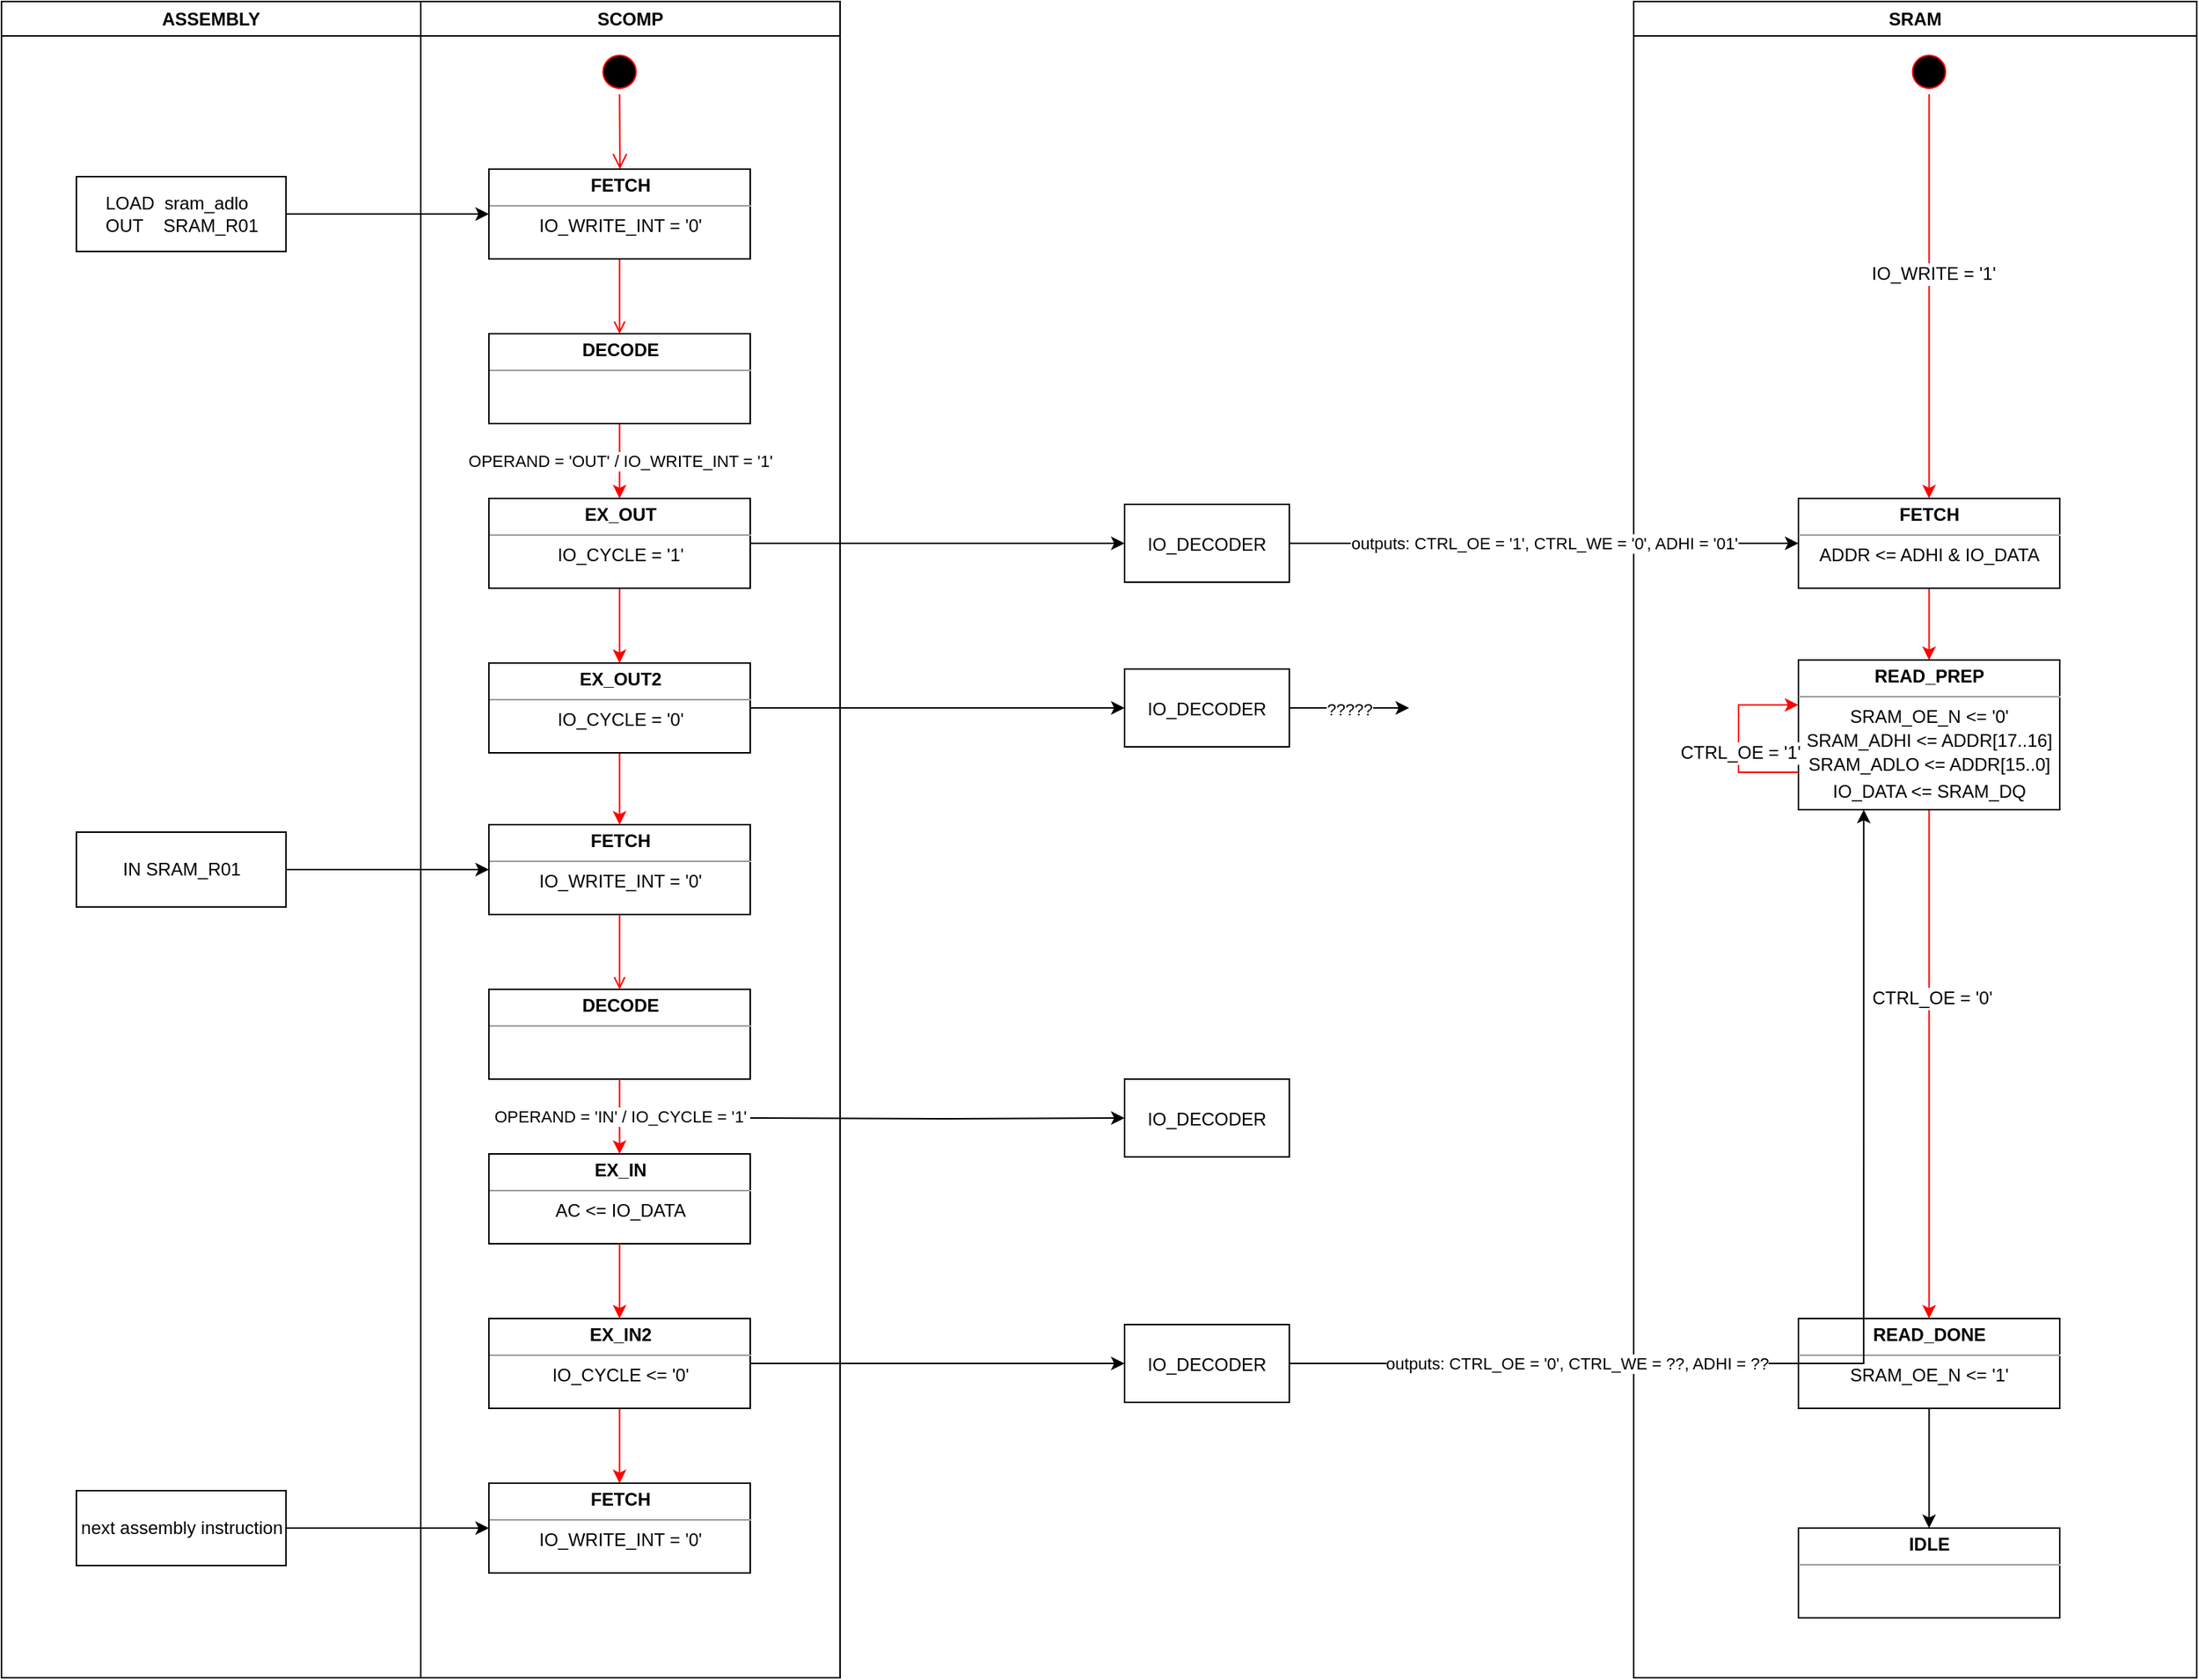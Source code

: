 <mxfile version="12.8.6" type="github">
  <diagram name="Page-1" id="e7e014a7-5840-1c2e-5031-d8a46d1fe8dd">
    <mxGraphModel dx="2595" dy="1370" grid="1" gridSize="10" guides="1" tooltips="1" connect="1" arrows="1" fold="1" page="1" pageScale="1" pageWidth="1169" pageHeight="826" background="#ffffff" math="0" shadow="0">
      <root>
        <mxCell id="0" />
        <mxCell id="1" parent="0" />
        <mxCell id="2" value="SCOMP" style="swimlane;whiteSpace=wrap" parent="1" vertex="1">
          <mxGeometry x="420" y="100" width="280" height="1120" as="geometry" />
        </mxCell>
        <mxCell id="5" value="" style="ellipse;shape=startState;fillColor=#000000;strokeColor=#ff0000;" parent="2" vertex="1">
          <mxGeometry x="117.75" y="32" width="30" height="30" as="geometry" />
        </mxCell>
        <mxCell id="6" value="" style="edgeStyle=elbowEdgeStyle;elbow=horizontal;verticalAlign=bottom;endArrow=open;endSize=8;strokeColor=#FF0000;endFill=1;rounded=0;entryX=0.5;entryY=0;entryDx=0;entryDy=0;" parent="2" source="5" target="Co9Gi3_E3SCXwAq7SIvH-22" edge="1">
          <mxGeometry x="100" y="40" as="geometry">
            <mxPoint x="115.5" y="110" as="targetPoint" />
          </mxGeometry>
        </mxCell>
        <mxCell id="9" value="" style="endArrow=open;strokeColor=#FF0000;endFill=1;rounded=0;exitX=0.5;exitY=1;exitDx=0;exitDy=0;entryX=0.5;entryY=0;entryDx=0;entryDy=0;" parent="2" source="Co9Gi3_E3SCXwAq7SIvH-22" target="Co9Gi3_E3SCXwAq7SIvH-23" edge="1">
          <mxGeometry relative="1" as="geometry">
            <mxPoint x="115" y="160" as="sourcePoint" />
            <mxPoint x="115" y="220" as="targetPoint" />
          </mxGeometry>
        </mxCell>
        <mxCell id="pEWpaoVUFj4DM4t8XL7W-42" value="" style="edgeStyle=orthogonalEdgeStyle;rounded=0;orthogonalLoop=1;jettySize=auto;html=1;exitX=0.5;exitY=1;exitDx=0;exitDy=0;entryX=0.5;entryY=0;entryDx=0;entryDy=0;strokeColor=#FF0000;" parent="2" source="Co9Gi3_E3SCXwAq7SIvH-24" target="Co9Gi3_E3SCXwAq7SIvH-27" edge="1">
          <mxGeometry relative="1" as="geometry">
            <mxPoint x="115" y="375" as="sourcePoint" />
            <mxPoint x="132.853" y="462" as="targetPoint" />
          </mxGeometry>
        </mxCell>
        <mxCell id="Co9Gi3_E3SCXwAq7SIvH-22" value="&lt;p style=&quot;margin: 4px 0px 0px&quot;&gt;&lt;b&gt;FETCH&lt;/b&gt;&lt;/p&gt;&lt;hr size=&quot;1&quot;&gt;&lt;div style=&quot;height: 2px&quot;&gt;IO_WRITE_INT = &#39;0&#39;&lt;/div&gt;" style="verticalAlign=top;align=center;overflow=fill;fontSize=12;fontFamily=Helvetica;html=1;" parent="2" vertex="1">
          <mxGeometry x="45.5" y="112" width="174.5" height="60" as="geometry" />
        </mxCell>
        <mxCell id="Co9Gi3_E3SCXwAq7SIvH-25" value="OPERAND = &#39;OUT&#39; / IO_WRITE_INT = &#39;1&#39;" style="edgeStyle=orthogonalEdgeStyle;rounded=0;orthogonalLoop=1;jettySize=auto;html=1;strokeColor=#FF0000;" parent="2" source="Co9Gi3_E3SCXwAq7SIvH-23" target="Co9Gi3_E3SCXwAq7SIvH-24" edge="1">
          <mxGeometry relative="1" as="geometry" />
        </mxCell>
        <mxCell id="Co9Gi3_E3SCXwAq7SIvH-23" value="&lt;p style=&quot;margin: 4px 0px 0px&quot;&gt;&lt;b&gt;DECODE&lt;/b&gt;&lt;/p&gt;&lt;hr size=&quot;1&quot;&gt;&lt;div style=&quot;height: 2px&quot;&gt;&lt;br&gt;&lt;/div&gt;" style="verticalAlign=top;align=center;overflow=fill;fontSize=12;fontFamily=Helvetica;html=1;" parent="2" vertex="1">
          <mxGeometry x="45.5" y="222" width="174.5" height="60" as="geometry" />
        </mxCell>
        <mxCell id="Co9Gi3_E3SCXwAq7SIvH-24" value="&lt;p style=&quot;margin: 4px 0px 0px&quot;&gt;&lt;b&gt;EX_OUT&lt;/b&gt;&lt;/p&gt;&lt;hr size=&quot;1&quot;&gt;&lt;div style=&quot;height: 2px&quot;&gt;IO_CYCLE = &#39;1&#39;&lt;/div&gt;" style="verticalAlign=top;align=center;overflow=fill;fontSize=12;fontFamily=Helvetica;html=1;" parent="2" vertex="1">
          <mxGeometry x="45.5" y="332" width="174.5" height="60" as="geometry" />
        </mxCell>
        <mxCell id="Co9Gi3_E3SCXwAq7SIvH-39" value="" style="edgeStyle=orthogonalEdgeStyle;rounded=0;orthogonalLoop=1;jettySize=auto;html=1;strokeColor=#FF0000;" parent="2" source="Co9Gi3_E3SCXwAq7SIvH-27" target="Co9Gi3_E3SCXwAq7SIvH-34" edge="1">
          <mxGeometry relative="1" as="geometry" />
        </mxCell>
        <mxCell id="Co9Gi3_E3SCXwAq7SIvH-27" value="&lt;p style=&quot;margin: 4px 0px 0px&quot;&gt;&lt;b&gt;EX_OUT2&lt;/b&gt;&lt;/p&gt;&lt;hr size=&quot;1&quot;&gt;&lt;div style=&quot;height: 2px&quot;&gt;IO_CYCLE = &#39;0&#39;&lt;/div&gt;" style="verticalAlign=top;align=center;overflow=fill;fontSize=12;fontFamily=Helvetica;html=1;" parent="2" vertex="1">
          <mxGeometry x="45.5" y="442" width="174.5" height="60" as="geometry" />
        </mxCell>
        <mxCell id="Co9Gi3_E3SCXwAq7SIvH-34" value="&lt;p style=&quot;margin: 4px 0px 0px&quot;&gt;&lt;b&gt;FETCH&lt;/b&gt;&lt;/p&gt;&lt;hr size=&quot;1&quot;&gt;&lt;div style=&quot;height: 2px&quot;&gt;IO_WRITE_INT = &#39;0&#39;&lt;/div&gt;" style="verticalAlign=top;align=center;overflow=fill;fontSize=12;fontFamily=Helvetica;html=1;" parent="2" vertex="1">
          <mxGeometry x="45.5" y="550" width="174.5" height="60" as="geometry" />
        </mxCell>
        <mxCell id="Co9Gi3_E3SCXwAq7SIvH-36" value="&lt;p style=&quot;margin: 4px 0px 0px&quot;&gt;&lt;b&gt;DECODE&lt;/b&gt;&lt;/p&gt;&lt;hr size=&quot;1&quot;&gt;&lt;div style=&quot;height: 2px&quot;&gt;&lt;br&gt;&lt;/div&gt;" style="verticalAlign=top;align=center;overflow=fill;fontSize=12;fontFamily=Helvetica;html=1;" parent="2" vertex="1">
          <mxGeometry x="45.5" y="660" width="174.5" height="60" as="geometry" />
        </mxCell>
        <mxCell id="Co9Gi3_E3SCXwAq7SIvH-32" value="" style="endArrow=open;strokeColor=#FF0000;endFill=1;rounded=0;exitX=0.5;exitY=1;exitDx=0;exitDy=0;entryX=0.5;entryY=0;entryDx=0;entryDy=0;" parent="2" source="Co9Gi3_E3SCXwAq7SIvH-34" target="Co9Gi3_E3SCXwAq7SIvH-36" edge="1">
          <mxGeometry relative="1" as="geometry">
            <mxPoint x="-305" y="498" as="sourcePoint" />
            <mxPoint x="-305" y="558" as="targetPoint" />
          </mxGeometry>
        </mxCell>
        <mxCell id="Co9Gi3_E3SCXwAq7SIvH-37" value="&lt;p style=&quot;margin: 4px 0px 0px&quot;&gt;&lt;b&gt;EX_IN&lt;/b&gt;&lt;/p&gt;&lt;hr size=&quot;1&quot;&gt;&lt;div style=&quot;height: 2px&quot;&gt;AC &amp;lt;= IO_DATA&lt;/div&gt;" style="verticalAlign=top;align=center;overflow=fill;fontSize=12;fontFamily=Helvetica;html=1;" parent="2" vertex="1">
          <mxGeometry x="45.5" y="770" width="174.5" height="60" as="geometry" />
        </mxCell>
        <mxCell id="Co9Gi3_E3SCXwAq7SIvH-35" value="OPERAND = &#39;IN&#39; / IO_CYCLE = &#39;1&#39;" style="edgeStyle=orthogonalEdgeStyle;rounded=0;orthogonalLoop=1;jettySize=auto;html=1;strokeColor=#FF0000;" parent="2" source="Co9Gi3_E3SCXwAq7SIvH-36" target="Co9Gi3_E3SCXwAq7SIvH-37" edge="1">
          <mxGeometry relative="1" as="geometry" />
        </mxCell>
        <mxCell id="Co9Gi3_E3SCXwAq7SIvH-46" value="" style="edgeStyle=orthogonalEdgeStyle;rounded=0;orthogonalLoop=1;jettySize=auto;html=1;strokeColor=#FF0000;" parent="2" source="Co9Gi3_E3SCXwAq7SIvH-38" target="Co9Gi3_E3SCXwAq7SIvH-45" edge="1">
          <mxGeometry relative="1" as="geometry" />
        </mxCell>
        <mxCell id="Co9Gi3_E3SCXwAq7SIvH-38" value="&lt;p style=&quot;margin: 4px 0px 0px&quot;&gt;&lt;b&gt;EX_IN2&lt;/b&gt;&lt;/p&gt;&lt;hr size=&quot;1&quot;&gt;&lt;div style=&quot;height: 2px&quot;&gt;IO_CYCLE &amp;lt;= &#39;0&#39;&lt;/div&gt;" style="verticalAlign=top;align=center;overflow=fill;fontSize=12;fontFamily=Helvetica;html=1;" parent="2" vertex="1">
          <mxGeometry x="45.5" y="880" width="174.5" height="60" as="geometry" />
        </mxCell>
        <mxCell id="Co9Gi3_E3SCXwAq7SIvH-33" value="" style="edgeStyle=orthogonalEdgeStyle;rounded=0;orthogonalLoop=1;jettySize=auto;html=1;exitX=0.5;exitY=1;exitDx=0;exitDy=0;entryX=0.5;entryY=0;entryDx=0;entryDy=0;strokeColor=#FF0000;" parent="2" source="Co9Gi3_E3SCXwAq7SIvH-37" target="Co9Gi3_E3SCXwAq7SIvH-38" edge="1">
          <mxGeometry relative="1" as="geometry">
            <mxPoint x="-305" y="713" as="sourcePoint" />
            <mxPoint x="-287.147" y="800" as="targetPoint" />
          </mxGeometry>
        </mxCell>
        <mxCell id="Co9Gi3_E3SCXwAq7SIvH-45" value="&lt;p style=&quot;margin: 4px 0px 0px&quot;&gt;&lt;b&gt;FETCH&lt;/b&gt;&lt;/p&gt;&lt;hr size=&quot;1&quot;&gt;&lt;div style=&quot;height: 2px&quot;&gt;IO_WRITE_INT = &#39;0&#39;&lt;/div&gt;" style="verticalAlign=top;align=center;overflow=fill;fontSize=12;fontFamily=Helvetica;html=1;" parent="2" vertex="1">
          <mxGeometry x="45.5" y="990" width="174.5" height="60" as="geometry" />
        </mxCell>
        <mxCell id="3" value="SRAM" style="swimlane;whiteSpace=wrap" parent="1" vertex="1">
          <mxGeometry x="1230" y="100" width="376" height="1120" as="geometry" />
        </mxCell>
        <mxCell id="Co9Gi3_E3SCXwAq7SIvH-57" value="" style="edgeStyle=orthogonalEdgeStyle;rounded=0;orthogonalLoop=1;jettySize=auto;html=1;strokeColor=#FF0000;" parent="3" source="Co9Gi3_E3SCXwAq7SIvH-51" target="Co9Gi3_E3SCXwAq7SIvH-56" edge="1">
          <mxGeometry relative="1" as="geometry" />
        </mxCell>
        <mxCell id="Co9Gi3_E3SCXwAq7SIvH-51" value="&lt;p style=&quot;margin: 4px 0px 0px&quot;&gt;&lt;b&gt;FETCH&lt;/b&gt;&lt;/p&gt;&lt;hr size=&quot;1&quot;&gt;&lt;div style=&quot;height: 2px&quot;&gt;ADDR &amp;lt;= ADHI &amp;amp; IO_DATA&lt;/div&gt;" style="verticalAlign=top;align=center;overflow=fill;fontSize=12;fontFamily=Helvetica;html=1;" parent="3" vertex="1">
          <mxGeometry x="110" y="332" width="174.5" height="60" as="geometry" />
        </mxCell>
        <mxCell id="Co9Gi3_E3SCXwAq7SIvH-54" value="" style="edgeStyle=orthogonalEdgeStyle;rounded=0;orthogonalLoop=1;jettySize=auto;html=1;strokeColor=#FF0000;entryX=0.5;entryY=0;entryDx=0;entryDy=0;" parent="3" source="Co9Gi3_E3SCXwAq7SIvH-52" target="Co9Gi3_E3SCXwAq7SIvH-51" edge="1">
          <mxGeometry relative="1" as="geometry">
            <mxPoint x="197.286" y="112.0" as="targetPoint" />
          </mxGeometry>
        </mxCell>
        <mxCell id="Co9Gi3_E3SCXwAq7SIvH-58" value="IO_WRITE = &#39;1&#39;" style="text;html=1;align=center;verticalAlign=middle;resizable=0;points=[];labelBackgroundColor=#ffffff;" parent="Co9Gi3_E3SCXwAq7SIvH-54" vertex="1" connectable="0">
          <mxGeometry x="-0.111" y="2" relative="1" as="geometry">
            <mxPoint as="offset" />
          </mxGeometry>
        </mxCell>
        <mxCell id="Co9Gi3_E3SCXwAq7SIvH-52" value="" style="ellipse;shape=startState;fillColor=#000000;strokeColor=#ff0000;" parent="3" vertex="1">
          <mxGeometry x="182.25" y="32" width="30" height="30" as="geometry" />
        </mxCell>
        <mxCell id="Co9Gi3_E3SCXwAq7SIvH-61" value="" style="edgeStyle=orthogonalEdgeStyle;rounded=0;orthogonalLoop=1;jettySize=auto;html=1;strokeColor=#FF0000;" parent="3" source="Co9Gi3_E3SCXwAq7SIvH-56" target="Co9Gi3_E3SCXwAq7SIvH-60" edge="1">
          <mxGeometry relative="1" as="geometry" />
        </mxCell>
        <mxCell id="Co9Gi3_E3SCXwAq7SIvH-77" value="CTRL_OE = &#39;0&#39;" style="text;html=1;align=center;verticalAlign=middle;resizable=0;points=[];labelBackgroundColor=#ffffff;" parent="Co9Gi3_E3SCXwAq7SIvH-61" vertex="1" connectable="0">
          <mxGeometry x="-0.261" y="1" relative="1" as="geometry">
            <mxPoint as="offset" />
          </mxGeometry>
        </mxCell>
        <mxCell id="Co9Gi3_E3SCXwAq7SIvH-56" value="&lt;p style=&quot;margin: 4px 0px 0px&quot;&gt;&lt;b&gt;READ_PREP&lt;/b&gt;&lt;/p&gt;&lt;hr size=&quot;1&quot;&gt;&lt;div style=&quot;height: 2px&quot;&gt;SRAM_OE_N &amp;lt;= &#39;0&#39;&lt;/div&gt;&lt;div style=&quot;height: 2px&quot;&gt;&lt;br&gt;&lt;/div&gt;&lt;div style=&quot;height: 2px&quot;&gt;&lt;br&gt;&lt;/div&gt;&lt;div style=&quot;height: 2px&quot;&gt;&lt;br&gt;&lt;/div&gt;&lt;div style=&quot;height: 2px&quot;&gt;&lt;br&gt;&lt;/div&gt;&lt;div style=&quot;height: 2px&quot;&gt;&lt;br&gt;&lt;/div&gt;&lt;div style=&quot;height: 2px&quot;&gt;&lt;br&gt;&lt;/div&gt;&lt;div style=&quot;height: 2px&quot;&gt;&lt;br&gt;&lt;/div&gt;&lt;div style=&quot;height: 2px&quot;&gt;SRAM_ADHI &amp;lt;= ADDR[17..16]&lt;/div&gt;&lt;div style=&quot;height: 2px&quot;&gt;&lt;br&gt;&lt;/div&gt;&lt;div style=&quot;height: 2px&quot;&gt;&lt;br&gt;&lt;/div&gt;&lt;div style=&quot;height: 2px&quot;&gt;&lt;br&gt;&lt;/div&gt;&lt;div style=&quot;height: 2px&quot;&gt;&lt;br&gt;&lt;/div&gt;&lt;div style=&quot;height: 2px&quot;&gt;&lt;br&gt;&lt;/div&gt;&lt;div style=&quot;height: 2px&quot;&gt;&lt;br&gt;&lt;/div&gt;&lt;div style=&quot;height: 2px&quot;&gt;&lt;br&gt;&lt;/div&gt;&lt;div style=&quot;height: 2px&quot;&gt;SRAM_ADLO &amp;lt;= ADDR[15..0]&lt;/div&gt;&lt;div style=&quot;height: 2px&quot;&gt;&lt;br&gt;&lt;/div&gt;&lt;div style=&quot;height: 2px&quot;&gt;&lt;br&gt;&lt;/div&gt;&lt;div style=&quot;height: 2px&quot;&gt;&lt;br&gt;&lt;/div&gt;&lt;div style=&quot;height: 2px&quot;&gt;&lt;br&gt;&lt;/div&gt;&lt;div style=&quot;height: 2px&quot;&gt;&lt;br&gt;&lt;/div&gt;&lt;div style=&quot;height: 2px&quot;&gt;&lt;br&gt;&lt;/div&gt;&lt;div style=&quot;height: 2px&quot;&gt;&lt;br&gt;&lt;/div&gt;&lt;div style=&quot;height: 2px&quot;&gt;&lt;br&gt;&lt;/div&gt;&lt;div style=&quot;height: 2px&quot;&gt;IO_DATA &amp;lt;= SRAM_DQ&lt;/div&gt;" style="verticalAlign=top;align=center;overflow=fill;fontSize=12;fontFamily=Helvetica;html=1;" parent="3" vertex="1">
          <mxGeometry x="110" y="440" width="174.5" height="100" as="geometry" />
        </mxCell>
        <mxCell id="Co9Gi3_E3SCXwAq7SIvH-87" value="" style="edgeStyle=orthogonalEdgeStyle;rounded=0;orthogonalLoop=1;jettySize=auto;html=1;strokeColor=#000000;" parent="3" source="Co9Gi3_E3SCXwAq7SIvH-60" target="Co9Gi3_E3SCXwAq7SIvH-86" edge="1">
          <mxGeometry relative="1" as="geometry" />
        </mxCell>
        <mxCell id="Co9Gi3_E3SCXwAq7SIvH-60" value="&lt;p style=&quot;margin: 4px 0px 0px&quot;&gt;&lt;b&gt;READ_DONE&lt;/b&gt;&lt;/p&gt;&lt;hr size=&quot;1&quot;&gt;&lt;div style=&quot;height: 2px&quot;&gt;SRAM_OE_N &amp;lt;= &#39;1&#39;&lt;/div&gt;" style="verticalAlign=top;align=center;overflow=fill;fontSize=12;fontFamily=Helvetica;html=1;" parent="3" vertex="1">
          <mxGeometry x="110" y="880" width="174.5" height="60" as="geometry" />
        </mxCell>
        <mxCell id="Co9Gi3_E3SCXwAq7SIvH-86" value="&lt;p style=&quot;margin: 4px 0px 0px&quot;&gt;&lt;b&gt;IDLE&lt;/b&gt;&lt;/p&gt;&lt;hr size=&quot;1&quot;&gt;&lt;div style=&quot;height: 2px&quot;&gt;&lt;br&gt;&lt;/div&gt;" style="verticalAlign=top;align=center;overflow=fill;fontSize=12;fontFamily=Helvetica;html=1;" parent="3" vertex="1">
          <mxGeometry x="110" y="1020" width="174.5" height="60" as="geometry" />
        </mxCell>
        <mxCell id="Co9Gi3_E3SCXwAq7SIvH-55" value="outputs: CTRL_OE = &#39;1&#39;, CTRL_WE = &#39;0&#39;, ADHI = &#39;01&#39;" style="edgeStyle=orthogonalEdgeStyle;rounded=0;orthogonalLoop=1;jettySize=auto;html=1;entryX=0;entryY=0.5;entryDx=0;entryDy=0;strokeColor=#000000;" parent="1" source="Co9Gi3_E3SCXwAq7SIvH-20" target="Co9Gi3_E3SCXwAq7SIvH-51" edge="1">
          <mxGeometry relative="1" as="geometry" />
        </mxCell>
        <mxCell id="Co9Gi3_E3SCXwAq7SIvH-20" value="IO_DECODER" style="" parent="1" vertex="1">
          <mxGeometry x="890" y="436" width="110" height="52" as="geometry" />
        </mxCell>
        <mxCell id="Co9Gi3_E3SCXwAq7SIvH-28" value="ASSEMBLY" style="swimlane;whiteSpace=wrap" parent="1" vertex="1">
          <mxGeometry x="140" y="100" width="280" height="1120" as="geometry" />
        </mxCell>
        <mxCell id="Co9Gi3_E3SCXwAq7SIvH-29" value="&lt;div style=&quot;text-align: left&quot;&gt;&lt;span&gt;LOAD&amp;nbsp; sram_adlo&lt;/span&gt;&lt;/div&gt;&lt;div style=&quot;text-align: left&quot;&gt;&lt;span&gt;OUT&amp;nbsp; &amp;nbsp; SRAM_R01&lt;/span&gt;&lt;/div&gt;" style="html=1;align=center;" parent="Co9Gi3_E3SCXwAq7SIvH-28" vertex="1">
          <mxGeometry x="50" y="117" width="140" height="50" as="geometry" />
        </mxCell>
        <mxCell id="Co9Gi3_E3SCXwAq7SIvH-31" value="&lt;div style=&quot;text-align: left&quot;&gt;IN SRAM_R01&lt;/div&gt;" style="html=1;align=center;" parent="Co9Gi3_E3SCXwAq7SIvH-28" vertex="1">
          <mxGeometry x="50" y="555" width="140" height="50" as="geometry" />
        </mxCell>
        <mxCell id="Co9Gi3_E3SCXwAq7SIvH-44" value="&lt;div style=&quot;text-align: left&quot;&gt;next assembly instruction&lt;/div&gt;" style="html=1;align=center;" parent="Co9Gi3_E3SCXwAq7SIvH-28" vertex="1">
          <mxGeometry x="50" y="995" width="140" height="50" as="geometry" />
        </mxCell>
        <mxCell id="Co9Gi3_E3SCXwAq7SIvH-30" style="edgeStyle=orthogonalEdgeStyle;rounded=0;orthogonalLoop=1;jettySize=auto;html=1;entryX=0;entryY=0.5;entryDx=0;entryDy=0;" parent="1" source="Co9Gi3_E3SCXwAq7SIvH-29" target="Co9Gi3_E3SCXwAq7SIvH-22" edge="1">
          <mxGeometry relative="1" as="geometry" />
        </mxCell>
        <mxCell id="Co9Gi3_E3SCXwAq7SIvH-43" style="edgeStyle=orthogonalEdgeStyle;rounded=0;orthogonalLoop=1;jettySize=auto;html=1;entryX=0;entryY=0.5;entryDx=0;entryDy=0;strokeColor=#000000;" parent="1" source="Co9Gi3_E3SCXwAq7SIvH-31" target="Co9Gi3_E3SCXwAq7SIvH-34" edge="1">
          <mxGeometry relative="1" as="geometry" />
        </mxCell>
        <mxCell id="Co9Gi3_E3SCXwAq7SIvH-49" style="edgeStyle=orthogonalEdgeStyle;rounded=0;orthogonalLoop=1;jettySize=auto;html=1;strokeColor=#000000;" parent="1" source="Co9Gi3_E3SCXwAq7SIvH-44" target="Co9Gi3_E3SCXwAq7SIvH-45" edge="1">
          <mxGeometry relative="1" as="geometry" />
        </mxCell>
        <mxCell id="Co9Gi3_E3SCXwAq7SIvH-50" style="edgeStyle=orthogonalEdgeStyle;rounded=0;orthogonalLoop=1;jettySize=auto;html=1;entryX=0;entryY=0.5;entryDx=0;entryDy=0;strokeColor=#000000;" parent="1" source="Co9Gi3_E3SCXwAq7SIvH-24" target="Co9Gi3_E3SCXwAq7SIvH-20" edge="1">
          <mxGeometry relative="1" as="geometry" />
        </mxCell>
        <mxCell id="Co9Gi3_E3SCXwAq7SIvH-62" style="edgeStyle=orthogonalEdgeStyle;rounded=0;orthogonalLoop=1;jettySize=auto;html=1;exitX=0;exitY=0.75;exitDx=0;exitDy=0;strokeColor=#FF0000;" parent="1" source="Co9Gi3_E3SCXwAq7SIvH-56" edge="1">
          <mxGeometry relative="1" as="geometry">
            <mxPoint x="1339.935" y="570" as="targetPoint" />
            <Array as="points">
              <mxPoint x="1300" y="615" />
              <mxPoint x="1300" y="570" />
            </Array>
          </mxGeometry>
        </mxCell>
        <mxCell id="Co9Gi3_E3SCXwAq7SIvH-76" value="CTRL_OE = &#39;1&#39;" style="text;html=1;align=center;verticalAlign=middle;resizable=0;points=[];labelBackgroundColor=#ffffff;" parent="Co9Gi3_E3SCXwAq7SIvH-62" vertex="1" connectable="0">
          <mxGeometry x="-0.151" y="-1" relative="1" as="geometry">
            <mxPoint as="offset" />
          </mxGeometry>
        </mxCell>
        <mxCell id="Co9Gi3_E3SCXwAq7SIvH-70" value="?????" style="edgeStyle=orthogonalEdgeStyle;rounded=0;orthogonalLoop=1;jettySize=auto;html=1;strokeColor=#000000;" parent="1" source="Co9Gi3_E3SCXwAq7SIvH-67" edge="1">
          <mxGeometry relative="1" as="geometry">
            <mxPoint x="1080" y="572" as="targetPoint" />
          </mxGeometry>
        </mxCell>
        <mxCell id="Co9Gi3_E3SCXwAq7SIvH-67" value="IO_DECODER" style="" parent="1" vertex="1">
          <mxGeometry x="890" y="546" width="110" height="52" as="geometry" />
        </mxCell>
        <mxCell id="Co9Gi3_E3SCXwAq7SIvH-68" style="edgeStyle=orthogonalEdgeStyle;rounded=0;orthogonalLoop=1;jettySize=auto;html=1;entryX=0;entryY=0.5;entryDx=0;entryDy=0;strokeColor=#000000;" parent="1" source="Co9Gi3_E3SCXwAq7SIvH-27" target="Co9Gi3_E3SCXwAq7SIvH-67" edge="1">
          <mxGeometry relative="1" as="geometry" />
        </mxCell>
        <mxCell id="Co9Gi3_E3SCXwAq7SIvH-72" value="outputs: CTRL_OE = &#39;0&#39;, CTRL_WE = ??, ADHI = ??" style="edgeStyle=orthogonalEdgeStyle;rounded=0;orthogonalLoop=1;jettySize=auto;html=1;strokeColor=#000000;entryX=0.25;entryY=1;entryDx=0;entryDy=0;exitX=1;exitY=0.5;exitDx=0;exitDy=0;" parent="1" source="Co9Gi3_E3SCXwAq7SIvH-82" target="Co9Gi3_E3SCXwAq7SIvH-56" edge="1">
          <mxGeometry x="-0.491" relative="1" as="geometry">
            <mxPoint x="1080" y="846" as="targetPoint" />
            <mxPoint as="offset" />
            <Array as="points">
              <mxPoint x="1384" y="1010" />
            </Array>
          </mxGeometry>
        </mxCell>
        <mxCell id="Co9Gi3_E3SCXwAq7SIvH-73" value="IO_DECODER" style="" parent="1" vertex="1">
          <mxGeometry x="890" y="820" width="110" height="52" as="geometry" />
        </mxCell>
        <mxCell id="Co9Gi3_E3SCXwAq7SIvH-74" style="edgeStyle=orthogonalEdgeStyle;rounded=0;orthogonalLoop=1;jettySize=auto;html=1;entryX=0;entryY=0.5;entryDx=0;entryDy=0;strokeColor=#000000;" parent="1" target="Co9Gi3_E3SCXwAq7SIvH-73" edge="1">
          <mxGeometry relative="1" as="geometry">
            <mxPoint x="640" y="846" as="sourcePoint" />
          </mxGeometry>
        </mxCell>
        <mxCell id="Co9Gi3_E3SCXwAq7SIvH-82" value="IO_DECODER" style="" parent="1" vertex="1">
          <mxGeometry x="890" y="984" width="110" height="52" as="geometry" />
        </mxCell>
        <mxCell id="Co9Gi3_E3SCXwAq7SIvH-83" style="edgeStyle=orthogonalEdgeStyle;rounded=0;orthogonalLoop=1;jettySize=auto;html=1;exitX=1;exitY=0.5;exitDx=0;exitDy=0;entryX=0;entryY=0.5;entryDx=0;entryDy=0;strokeColor=#000000;" parent="1" source="Co9Gi3_E3SCXwAq7SIvH-38" target="Co9Gi3_E3SCXwAq7SIvH-82" edge="1">
          <mxGeometry relative="1" as="geometry" />
        </mxCell>
      </root>
    </mxGraphModel>
  </diagram>
</mxfile>
